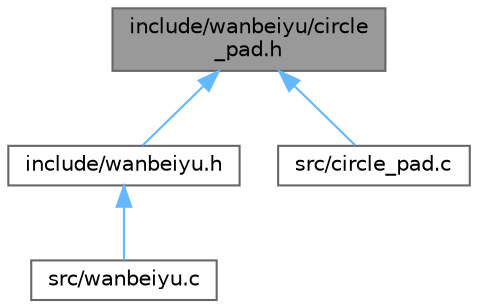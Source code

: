 digraph "include/wanbeiyu/circle_pad.h"
{
 // LATEX_PDF_SIZE
  bgcolor="transparent";
  edge [fontname=Helvetica,fontsize=10,labelfontname=Helvetica,labelfontsize=10];
  node [fontname=Helvetica,fontsize=10,shape=box,height=0.2,width=0.4];
  Node1 [id="Node000001",label="include/wanbeiyu/circle\l_pad.h",height=0.2,width=0.4,color="gray40", fillcolor="grey60", style="filled", fontcolor="black",tooltip=" "];
  Node1 -> Node2 [id="edge1_Node000001_Node000002",dir="back",color="steelblue1",style="solid",tooltip=" "];
  Node2 [id="Node000002",label="include/wanbeiyu.h",height=0.2,width=0.4,color="grey40", fillcolor="white", style="filled",URL="$wanbeiyu_8h.html",tooltip=" "];
  Node2 -> Node3 [id="edge2_Node000002_Node000003",dir="back",color="steelblue1",style="solid",tooltip=" "];
  Node3 [id="Node000003",label="src/wanbeiyu.c",height=0.2,width=0.4,color="grey40", fillcolor="white", style="filled",URL="$wanbeiyu_8c.html",tooltip=" "];
  Node1 -> Node4 [id="edge3_Node000001_Node000004",dir="back",color="steelblue1",style="solid",tooltip=" "];
  Node4 [id="Node000004",label="src/circle_pad.c",height=0.2,width=0.4,color="grey40", fillcolor="white", style="filled",URL="$circle__pad_8c.html",tooltip=" "];
}
